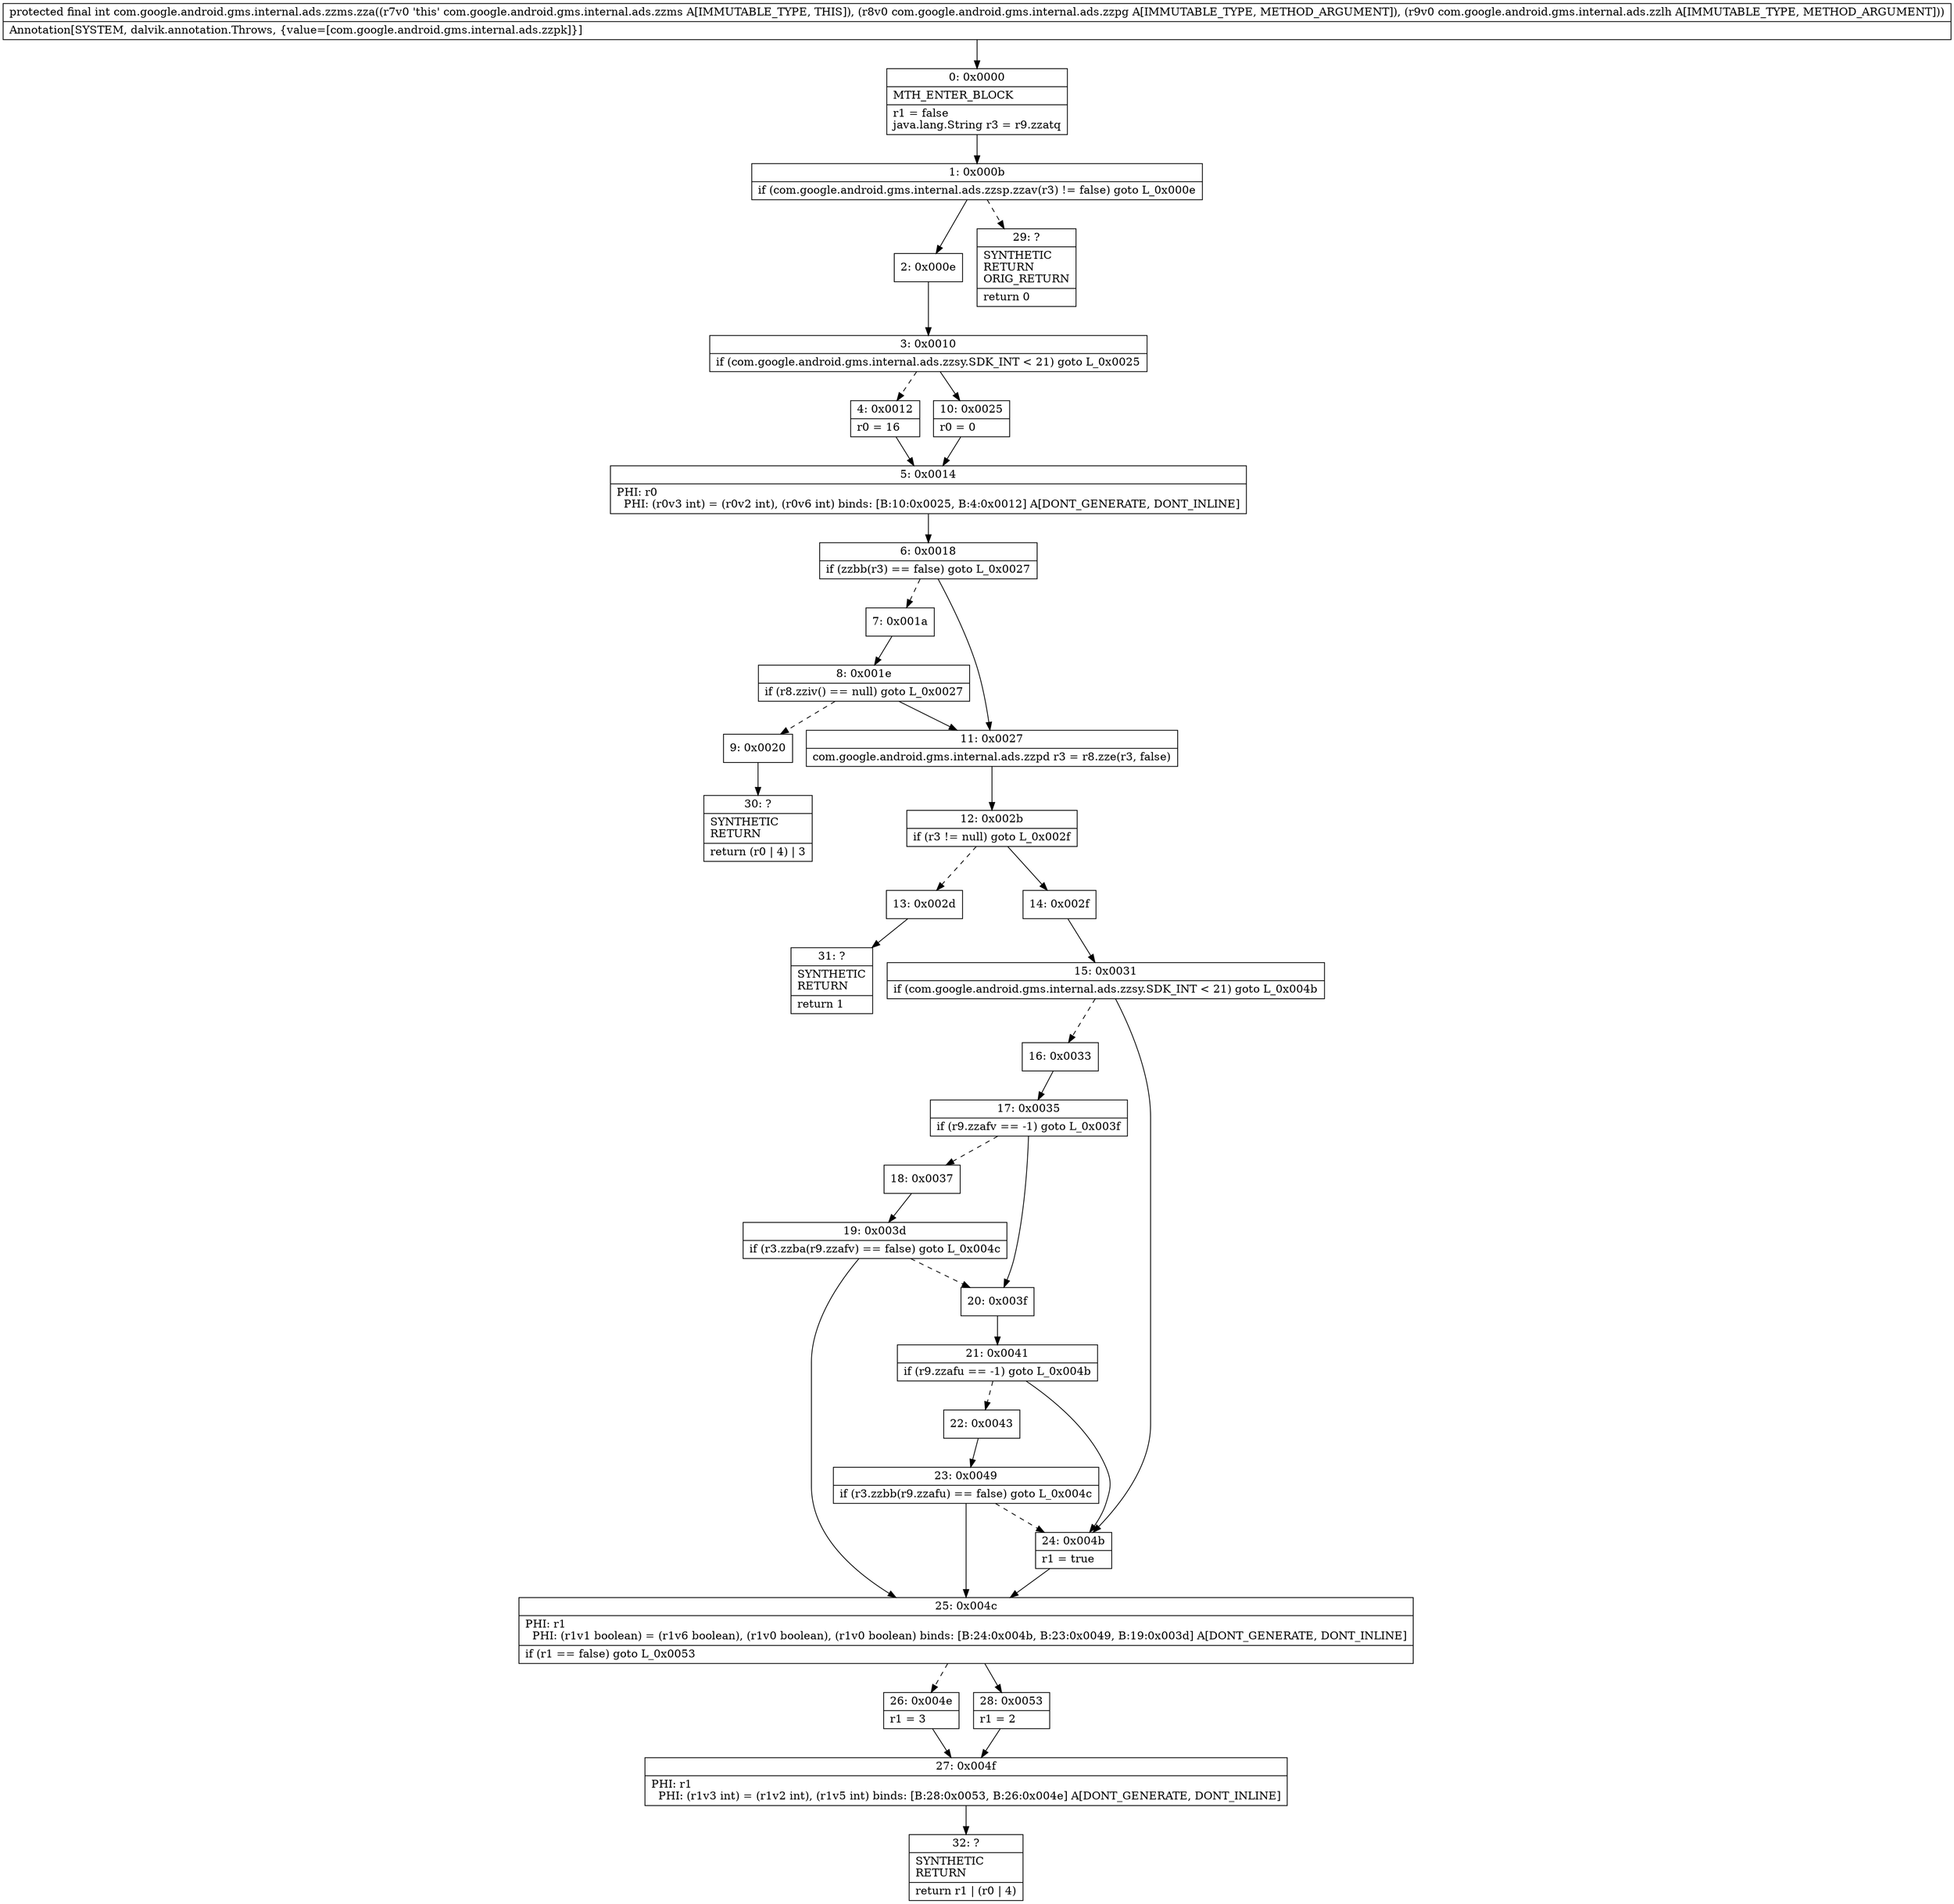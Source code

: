 digraph "CFG forcom.google.android.gms.internal.ads.zzms.zza(Lcom\/google\/android\/gms\/internal\/ads\/zzpg;Lcom\/google\/android\/gms\/internal\/ads\/zzlh;)I" {
Node_0 [shape=record,label="{0\:\ 0x0000|MTH_ENTER_BLOCK\l|r1 = false\ljava.lang.String r3 = r9.zzatq\l}"];
Node_1 [shape=record,label="{1\:\ 0x000b|if (com.google.android.gms.internal.ads.zzsp.zzav(r3) != false) goto L_0x000e\l}"];
Node_2 [shape=record,label="{2\:\ 0x000e}"];
Node_3 [shape=record,label="{3\:\ 0x0010|if (com.google.android.gms.internal.ads.zzsy.SDK_INT \< 21) goto L_0x0025\l}"];
Node_4 [shape=record,label="{4\:\ 0x0012|r0 = 16\l}"];
Node_5 [shape=record,label="{5\:\ 0x0014|PHI: r0 \l  PHI: (r0v3 int) = (r0v2 int), (r0v6 int) binds: [B:10:0x0025, B:4:0x0012] A[DONT_GENERATE, DONT_INLINE]\l}"];
Node_6 [shape=record,label="{6\:\ 0x0018|if (zzbb(r3) == false) goto L_0x0027\l}"];
Node_7 [shape=record,label="{7\:\ 0x001a}"];
Node_8 [shape=record,label="{8\:\ 0x001e|if (r8.zziv() == null) goto L_0x0027\l}"];
Node_9 [shape=record,label="{9\:\ 0x0020}"];
Node_10 [shape=record,label="{10\:\ 0x0025|r0 = 0\l}"];
Node_11 [shape=record,label="{11\:\ 0x0027|com.google.android.gms.internal.ads.zzpd r3 = r8.zze(r3, false)\l}"];
Node_12 [shape=record,label="{12\:\ 0x002b|if (r3 != null) goto L_0x002f\l}"];
Node_13 [shape=record,label="{13\:\ 0x002d}"];
Node_14 [shape=record,label="{14\:\ 0x002f}"];
Node_15 [shape=record,label="{15\:\ 0x0031|if (com.google.android.gms.internal.ads.zzsy.SDK_INT \< 21) goto L_0x004b\l}"];
Node_16 [shape=record,label="{16\:\ 0x0033}"];
Node_17 [shape=record,label="{17\:\ 0x0035|if (r9.zzafv == \-1) goto L_0x003f\l}"];
Node_18 [shape=record,label="{18\:\ 0x0037}"];
Node_19 [shape=record,label="{19\:\ 0x003d|if (r3.zzba(r9.zzafv) == false) goto L_0x004c\l}"];
Node_20 [shape=record,label="{20\:\ 0x003f}"];
Node_21 [shape=record,label="{21\:\ 0x0041|if (r9.zzafu == \-1) goto L_0x004b\l}"];
Node_22 [shape=record,label="{22\:\ 0x0043}"];
Node_23 [shape=record,label="{23\:\ 0x0049|if (r3.zzbb(r9.zzafu) == false) goto L_0x004c\l}"];
Node_24 [shape=record,label="{24\:\ 0x004b|r1 = true\l}"];
Node_25 [shape=record,label="{25\:\ 0x004c|PHI: r1 \l  PHI: (r1v1 boolean) = (r1v6 boolean), (r1v0 boolean), (r1v0 boolean) binds: [B:24:0x004b, B:23:0x0049, B:19:0x003d] A[DONT_GENERATE, DONT_INLINE]\l|if (r1 == false) goto L_0x0053\l}"];
Node_26 [shape=record,label="{26\:\ 0x004e|r1 = 3\l}"];
Node_27 [shape=record,label="{27\:\ 0x004f|PHI: r1 \l  PHI: (r1v3 int) = (r1v2 int), (r1v5 int) binds: [B:28:0x0053, B:26:0x004e] A[DONT_GENERATE, DONT_INLINE]\l}"];
Node_28 [shape=record,label="{28\:\ 0x0053|r1 = 2\l}"];
Node_29 [shape=record,label="{29\:\ ?|SYNTHETIC\lRETURN\lORIG_RETURN\l|return 0\l}"];
Node_30 [shape=record,label="{30\:\ ?|SYNTHETIC\lRETURN\l|return (r0 \| 4) \| 3\l}"];
Node_31 [shape=record,label="{31\:\ ?|SYNTHETIC\lRETURN\l|return 1\l}"];
Node_32 [shape=record,label="{32\:\ ?|SYNTHETIC\lRETURN\l|return r1 \| (r0 \| 4)\l}"];
MethodNode[shape=record,label="{protected final int com.google.android.gms.internal.ads.zzms.zza((r7v0 'this' com.google.android.gms.internal.ads.zzms A[IMMUTABLE_TYPE, THIS]), (r8v0 com.google.android.gms.internal.ads.zzpg A[IMMUTABLE_TYPE, METHOD_ARGUMENT]), (r9v0 com.google.android.gms.internal.ads.zzlh A[IMMUTABLE_TYPE, METHOD_ARGUMENT]))  | Annotation[SYSTEM, dalvik.annotation.Throws, \{value=[com.google.android.gms.internal.ads.zzpk]\}]\l}"];
MethodNode -> Node_0;
Node_0 -> Node_1;
Node_1 -> Node_2;
Node_1 -> Node_29[style=dashed];
Node_2 -> Node_3;
Node_3 -> Node_4[style=dashed];
Node_3 -> Node_10;
Node_4 -> Node_5;
Node_5 -> Node_6;
Node_6 -> Node_7[style=dashed];
Node_6 -> Node_11;
Node_7 -> Node_8;
Node_8 -> Node_9[style=dashed];
Node_8 -> Node_11;
Node_9 -> Node_30;
Node_10 -> Node_5;
Node_11 -> Node_12;
Node_12 -> Node_13[style=dashed];
Node_12 -> Node_14;
Node_13 -> Node_31;
Node_14 -> Node_15;
Node_15 -> Node_16[style=dashed];
Node_15 -> Node_24;
Node_16 -> Node_17;
Node_17 -> Node_18[style=dashed];
Node_17 -> Node_20;
Node_18 -> Node_19;
Node_19 -> Node_20[style=dashed];
Node_19 -> Node_25;
Node_20 -> Node_21;
Node_21 -> Node_22[style=dashed];
Node_21 -> Node_24;
Node_22 -> Node_23;
Node_23 -> Node_24[style=dashed];
Node_23 -> Node_25;
Node_24 -> Node_25;
Node_25 -> Node_26[style=dashed];
Node_25 -> Node_28;
Node_26 -> Node_27;
Node_27 -> Node_32;
Node_28 -> Node_27;
}

